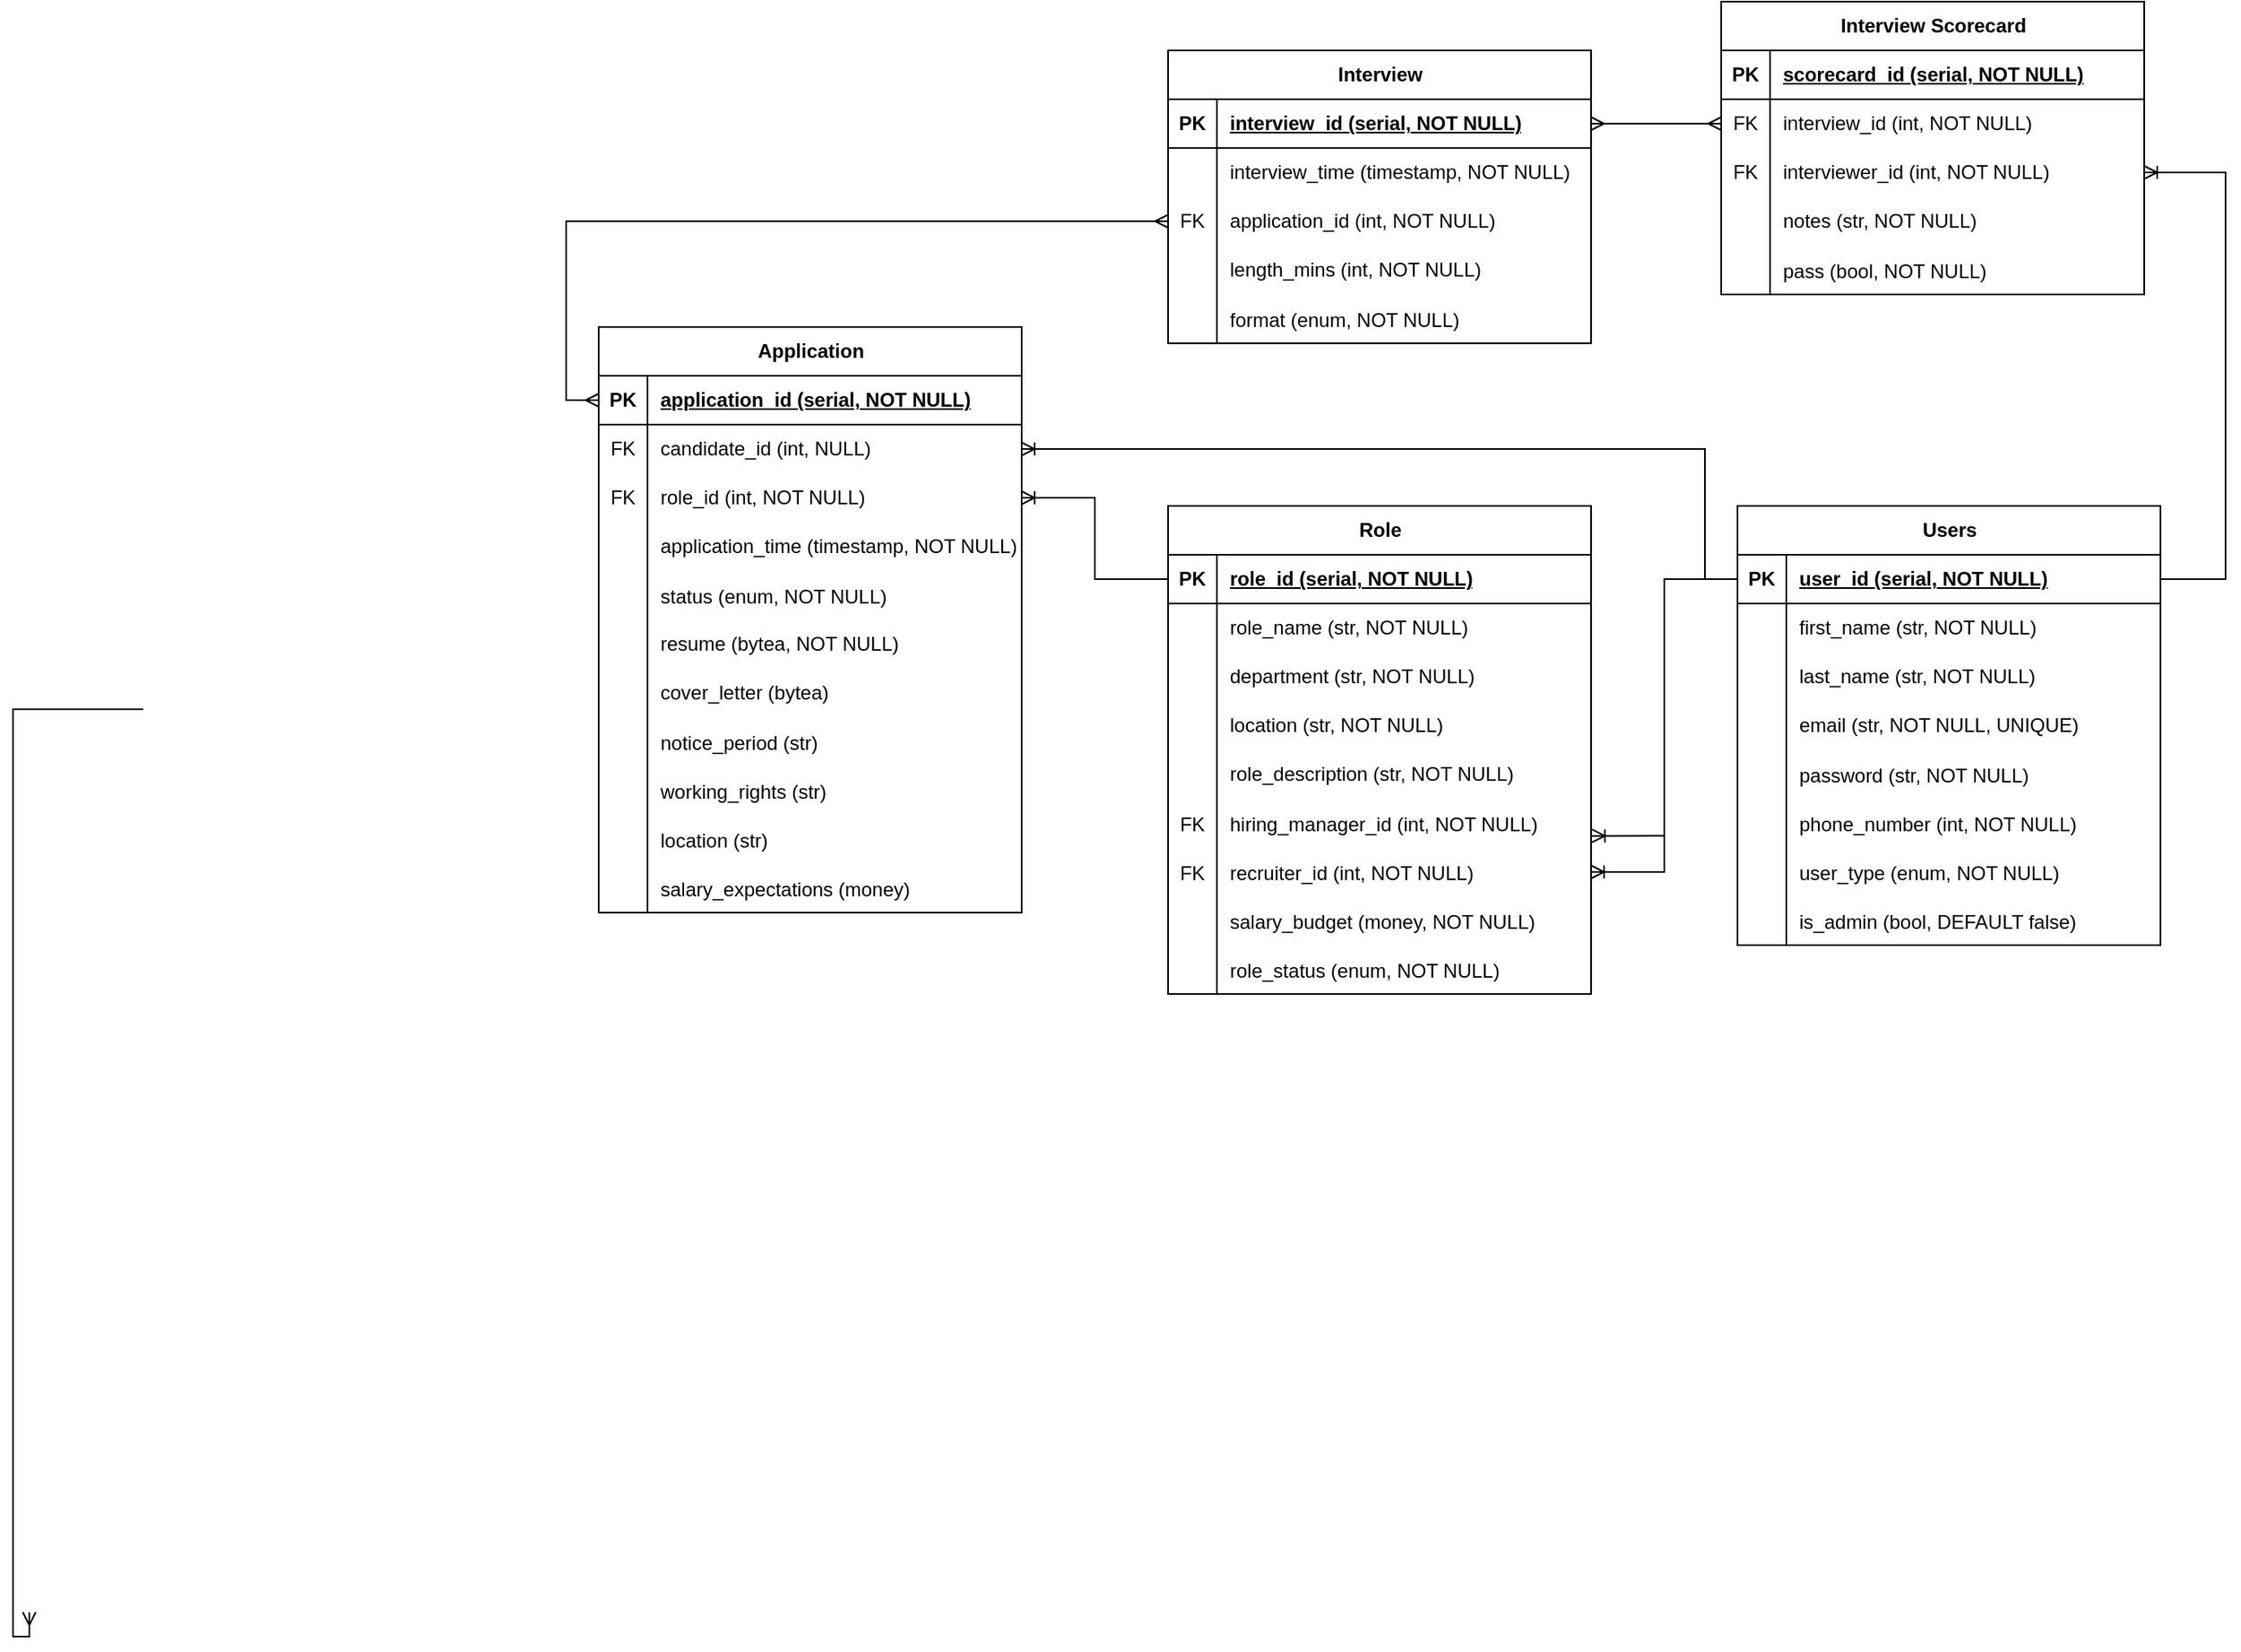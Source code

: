 <mxfile version="21.3.5" type="device">
  <diagram id="R2lEEEUBdFMjLlhIrx00" name="Page-1">
    <mxGraphModel dx="1315" dy="1058" grid="1" gridSize="10" guides="1" tooltips="1" connect="1" arrows="1" fold="1" page="0" pageScale="1" pageWidth="1169" pageHeight="827" math="0" shadow="0" extFonts="Permanent Marker^https://fonts.googleapis.com/css?family=Permanent+Marker">
      <root>
        <mxCell id="0" />
        <mxCell id="1" parent="0" />
        <mxCell id="ZHkq39yA3UYUmfys1q43-148" value="" style="fontSize=12;html=1;endArrow=ERmany;rounded=0;exitX=0;exitY=0.5;exitDx=0;exitDy=0;entryX=0;entryY=0.5;entryDx=0;entryDy=0;edgeStyle=orthogonalEdgeStyle;" edge="1" parent="1" target="ZHkq39yA3UYUmfys1q43-141">
          <mxGeometry width="100" height="100" relative="1" as="geometry">
            <mxPoint x="120" y="165" as="sourcePoint" />
            <mxPoint x="50" y="720" as="targetPoint" />
            <Array as="points">
              <mxPoint x="40" y="165" />
              <mxPoint x="40" y="735" />
            </Array>
          </mxGeometry>
        </mxCell>
        <mxCell id="ZHkq39yA3UYUmfys1q43-190" value="Application" style="shape=table;startSize=30;container=1;collapsible=1;childLayout=tableLayout;fixedRows=1;rowLines=0;fontStyle=1;align=center;resizeLast=1;html=1;" vertex="1" parent="1">
          <mxGeometry x="400" y="-70" width="260" height="360" as="geometry" />
        </mxCell>
        <mxCell id="ZHkq39yA3UYUmfys1q43-191" value="" style="shape=tableRow;horizontal=0;startSize=0;swimlaneHead=0;swimlaneBody=0;fillColor=none;collapsible=0;dropTarget=0;points=[[0,0.5],[1,0.5]];portConstraint=eastwest;top=0;left=0;right=0;bottom=1;" vertex="1" parent="ZHkq39yA3UYUmfys1q43-190">
          <mxGeometry y="30" width="260" height="30" as="geometry" />
        </mxCell>
        <mxCell id="ZHkq39yA3UYUmfys1q43-192" value="PK" style="shape=partialRectangle;connectable=0;fillColor=none;top=0;left=0;bottom=0;right=0;fontStyle=1;overflow=hidden;whiteSpace=wrap;html=1;" vertex="1" parent="ZHkq39yA3UYUmfys1q43-191">
          <mxGeometry width="30" height="30" as="geometry">
            <mxRectangle width="30" height="30" as="alternateBounds" />
          </mxGeometry>
        </mxCell>
        <mxCell id="ZHkq39yA3UYUmfys1q43-193" value="application_id (serial, NOT NULL)" style="shape=partialRectangle;connectable=0;fillColor=none;top=0;left=0;bottom=0;right=0;align=left;spacingLeft=6;fontStyle=5;overflow=hidden;whiteSpace=wrap;html=1;" vertex="1" parent="ZHkq39yA3UYUmfys1q43-191">
          <mxGeometry x="30" width="230" height="30" as="geometry">
            <mxRectangle width="230" height="30" as="alternateBounds" />
          </mxGeometry>
        </mxCell>
        <mxCell id="ZHkq39yA3UYUmfys1q43-203" value="" style="shape=tableRow;horizontal=0;startSize=0;swimlaneHead=0;swimlaneBody=0;fillColor=none;collapsible=0;dropTarget=0;points=[[0,0.5],[1,0.5]];portConstraint=eastwest;top=0;left=0;right=0;bottom=0;" vertex="1" parent="ZHkq39yA3UYUmfys1q43-190">
          <mxGeometry y="60" width="260" height="30" as="geometry" />
        </mxCell>
        <mxCell id="ZHkq39yA3UYUmfys1q43-204" value="FK" style="shape=partialRectangle;connectable=0;fillColor=none;top=0;left=0;bottom=0;right=0;fontStyle=0;overflow=hidden;whiteSpace=wrap;html=1;" vertex="1" parent="ZHkq39yA3UYUmfys1q43-203">
          <mxGeometry width="30" height="30" as="geometry">
            <mxRectangle width="30" height="30" as="alternateBounds" />
          </mxGeometry>
        </mxCell>
        <mxCell id="ZHkq39yA3UYUmfys1q43-205" value="candidate_id (int, NULL)" style="shape=partialRectangle;connectable=0;fillColor=none;top=0;left=0;bottom=0;right=0;align=left;spacingLeft=6;fontStyle=0;overflow=hidden;whiteSpace=wrap;html=1;" vertex="1" parent="ZHkq39yA3UYUmfys1q43-203">
          <mxGeometry x="30" width="230" height="30" as="geometry">
            <mxRectangle width="230" height="30" as="alternateBounds" />
          </mxGeometry>
        </mxCell>
        <mxCell id="ZHkq39yA3UYUmfys1q43-206" value="" style="shape=tableRow;horizontal=0;startSize=0;swimlaneHead=0;swimlaneBody=0;fillColor=none;collapsible=0;dropTarget=0;points=[[0,0.5],[1,0.5]];portConstraint=eastwest;top=0;left=0;right=0;bottom=0;" vertex="1" parent="ZHkq39yA3UYUmfys1q43-190">
          <mxGeometry y="90" width="260" height="30" as="geometry" />
        </mxCell>
        <mxCell id="ZHkq39yA3UYUmfys1q43-207" value="FK" style="shape=partialRectangle;connectable=0;fillColor=none;top=0;left=0;bottom=0;right=0;fontStyle=0;overflow=hidden;whiteSpace=wrap;html=1;" vertex="1" parent="ZHkq39yA3UYUmfys1q43-206">
          <mxGeometry width="30" height="30" as="geometry">
            <mxRectangle width="30" height="30" as="alternateBounds" />
          </mxGeometry>
        </mxCell>
        <mxCell id="ZHkq39yA3UYUmfys1q43-208" value="role_id (int, NOT NULL)" style="shape=partialRectangle;connectable=0;fillColor=none;top=0;left=0;bottom=0;right=0;align=left;spacingLeft=6;fontStyle=0;overflow=hidden;whiteSpace=wrap;html=1;" vertex="1" parent="ZHkq39yA3UYUmfys1q43-206">
          <mxGeometry x="30" width="230" height="30" as="geometry">
            <mxRectangle width="230" height="30" as="alternateBounds" />
          </mxGeometry>
        </mxCell>
        <mxCell id="ZHkq39yA3UYUmfys1q43-194" value="" style="shape=tableRow;horizontal=0;startSize=0;swimlaneHead=0;swimlaneBody=0;fillColor=none;collapsible=0;dropTarget=0;points=[[0,0.5],[1,0.5]];portConstraint=eastwest;top=0;left=0;right=0;bottom=0;" vertex="1" parent="ZHkq39yA3UYUmfys1q43-190">
          <mxGeometry y="120" width="260" height="30" as="geometry" />
        </mxCell>
        <mxCell id="ZHkq39yA3UYUmfys1q43-195" value="" style="shape=partialRectangle;connectable=0;fillColor=none;top=0;left=0;bottom=0;right=0;editable=1;overflow=hidden;whiteSpace=wrap;html=1;" vertex="1" parent="ZHkq39yA3UYUmfys1q43-194">
          <mxGeometry width="30" height="30" as="geometry">
            <mxRectangle width="30" height="30" as="alternateBounds" />
          </mxGeometry>
        </mxCell>
        <mxCell id="ZHkq39yA3UYUmfys1q43-196" value="application_time (timestamp, NOT NULL)" style="shape=partialRectangle;connectable=0;fillColor=none;top=0;left=0;bottom=0;right=0;align=left;spacingLeft=6;overflow=hidden;whiteSpace=wrap;html=1;" vertex="1" parent="ZHkq39yA3UYUmfys1q43-194">
          <mxGeometry x="30" width="230" height="30" as="geometry">
            <mxRectangle width="230" height="30" as="alternateBounds" />
          </mxGeometry>
        </mxCell>
        <mxCell id="ZHkq39yA3UYUmfys1q43-245" value="" style="shape=tableRow;horizontal=0;startSize=0;swimlaneHead=0;swimlaneBody=0;fillColor=none;collapsible=0;dropTarget=0;points=[[0,0.5],[1,0.5]];portConstraint=eastwest;top=0;left=0;right=0;bottom=0;" vertex="1" parent="ZHkq39yA3UYUmfys1q43-190">
          <mxGeometry y="150" width="260" height="30" as="geometry" />
        </mxCell>
        <mxCell id="ZHkq39yA3UYUmfys1q43-246" value="" style="shape=partialRectangle;connectable=0;fillColor=none;top=0;left=0;bottom=0;right=0;editable=1;overflow=hidden;" vertex="1" parent="ZHkq39yA3UYUmfys1q43-245">
          <mxGeometry width="30" height="30" as="geometry">
            <mxRectangle width="30" height="30" as="alternateBounds" />
          </mxGeometry>
        </mxCell>
        <mxCell id="ZHkq39yA3UYUmfys1q43-247" value="status (enum, NOT NULL)" style="shape=partialRectangle;connectable=0;fillColor=none;top=0;left=0;bottom=0;right=0;align=left;spacingLeft=6;overflow=hidden;" vertex="1" parent="ZHkq39yA3UYUmfys1q43-245">
          <mxGeometry x="30" width="230" height="30" as="geometry">
            <mxRectangle width="230" height="30" as="alternateBounds" />
          </mxGeometry>
        </mxCell>
        <mxCell id="ZHkq39yA3UYUmfys1q43-197" value="" style="shape=tableRow;horizontal=0;startSize=0;swimlaneHead=0;swimlaneBody=0;fillColor=none;collapsible=0;dropTarget=0;points=[[0,0.5],[1,0.5]];portConstraint=eastwest;top=0;left=0;right=0;bottom=0;" vertex="1" parent="ZHkq39yA3UYUmfys1q43-190">
          <mxGeometry y="180" width="260" height="30" as="geometry" />
        </mxCell>
        <mxCell id="ZHkq39yA3UYUmfys1q43-198" value="" style="shape=partialRectangle;connectable=0;fillColor=none;top=0;left=0;bottom=0;right=0;editable=1;overflow=hidden;whiteSpace=wrap;html=1;" vertex="1" parent="ZHkq39yA3UYUmfys1q43-197">
          <mxGeometry width="30" height="30" as="geometry">
            <mxRectangle width="30" height="30" as="alternateBounds" />
          </mxGeometry>
        </mxCell>
        <mxCell id="ZHkq39yA3UYUmfys1q43-199" value="resume (bytea, NOT NULL)" style="shape=partialRectangle;connectable=0;fillColor=none;top=0;left=0;bottom=0;right=0;align=left;spacingLeft=6;overflow=hidden;whiteSpace=wrap;html=1;" vertex="1" parent="ZHkq39yA3UYUmfys1q43-197">
          <mxGeometry x="30" width="230" height="30" as="geometry">
            <mxRectangle width="230" height="30" as="alternateBounds" />
          </mxGeometry>
        </mxCell>
        <mxCell id="ZHkq39yA3UYUmfys1q43-200" value="" style="shape=tableRow;horizontal=0;startSize=0;swimlaneHead=0;swimlaneBody=0;fillColor=none;collapsible=0;dropTarget=0;points=[[0,0.5],[1,0.5]];portConstraint=eastwest;top=0;left=0;right=0;bottom=0;" vertex="1" parent="ZHkq39yA3UYUmfys1q43-190">
          <mxGeometry y="210" width="260" height="30" as="geometry" />
        </mxCell>
        <mxCell id="ZHkq39yA3UYUmfys1q43-201" value="" style="shape=partialRectangle;connectable=0;fillColor=none;top=0;left=0;bottom=0;right=0;editable=1;overflow=hidden;whiteSpace=wrap;html=1;" vertex="1" parent="ZHkq39yA3UYUmfys1q43-200">
          <mxGeometry width="30" height="30" as="geometry">
            <mxRectangle width="30" height="30" as="alternateBounds" />
          </mxGeometry>
        </mxCell>
        <mxCell id="ZHkq39yA3UYUmfys1q43-202" value="cover_letter (bytea)" style="shape=partialRectangle;connectable=0;fillColor=none;top=0;left=0;bottom=0;right=0;align=left;spacingLeft=6;overflow=hidden;whiteSpace=wrap;html=1;" vertex="1" parent="ZHkq39yA3UYUmfys1q43-200">
          <mxGeometry x="30" width="230" height="30" as="geometry">
            <mxRectangle width="230" height="30" as="alternateBounds" />
          </mxGeometry>
        </mxCell>
        <mxCell id="ZHkq39yA3UYUmfys1q43-209" value="" style="shape=tableRow;horizontal=0;startSize=0;swimlaneHead=0;swimlaneBody=0;fillColor=none;collapsible=0;dropTarget=0;points=[[0,0.5],[1,0.5]];portConstraint=eastwest;top=0;left=0;right=0;bottom=0;" vertex="1" parent="ZHkq39yA3UYUmfys1q43-190">
          <mxGeometry y="240" width="260" height="30" as="geometry" />
        </mxCell>
        <mxCell id="ZHkq39yA3UYUmfys1q43-210" value="" style="shape=partialRectangle;connectable=0;fillColor=none;top=0;left=0;bottom=0;right=0;editable=1;overflow=hidden;" vertex="1" parent="ZHkq39yA3UYUmfys1q43-209">
          <mxGeometry width="30" height="30" as="geometry">
            <mxRectangle width="30" height="30" as="alternateBounds" />
          </mxGeometry>
        </mxCell>
        <mxCell id="ZHkq39yA3UYUmfys1q43-211" value="notice_period (str)" style="shape=partialRectangle;connectable=0;fillColor=none;top=0;left=0;bottom=0;right=0;align=left;spacingLeft=6;overflow=hidden;" vertex="1" parent="ZHkq39yA3UYUmfys1q43-209">
          <mxGeometry x="30" width="230" height="30" as="geometry">
            <mxRectangle width="230" height="30" as="alternateBounds" />
          </mxGeometry>
        </mxCell>
        <mxCell id="ZHkq39yA3UYUmfys1q43-183" value="" style="shape=tableRow;horizontal=0;startSize=0;swimlaneHead=0;swimlaneBody=0;fillColor=none;collapsible=0;dropTarget=0;points=[[0,0.5],[1,0.5]];portConstraint=eastwest;top=0;left=0;right=0;bottom=0;" vertex="1" parent="ZHkq39yA3UYUmfys1q43-190">
          <mxGeometry y="270" width="260" height="30" as="geometry" />
        </mxCell>
        <mxCell id="ZHkq39yA3UYUmfys1q43-184" value="" style="shape=partialRectangle;connectable=0;fillColor=none;top=0;left=0;bottom=0;right=0;editable=1;overflow=hidden;" vertex="1" parent="ZHkq39yA3UYUmfys1q43-183">
          <mxGeometry width="30" height="30" as="geometry">
            <mxRectangle width="30" height="30" as="alternateBounds" />
          </mxGeometry>
        </mxCell>
        <mxCell id="ZHkq39yA3UYUmfys1q43-185" value="working_rights (str)" style="shape=partialRectangle;connectable=0;fillColor=none;top=0;left=0;bottom=0;right=0;align=left;spacingLeft=6;overflow=hidden;" vertex="1" parent="ZHkq39yA3UYUmfys1q43-183">
          <mxGeometry x="30" width="230" height="30" as="geometry">
            <mxRectangle width="230" height="30" as="alternateBounds" />
          </mxGeometry>
        </mxCell>
        <mxCell id="ZHkq39yA3UYUmfys1q43-169" value="" style="shape=tableRow;horizontal=0;startSize=0;swimlaneHead=0;swimlaneBody=0;fillColor=none;collapsible=0;dropTarget=0;points=[[0,0.5],[1,0.5]];portConstraint=eastwest;top=0;left=0;right=0;bottom=0;" vertex="1" parent="ZHkq39yA3UYUmfys1q43-190">
          <mxGeometry y="300" width="260" height="30" as="geometry" />
        </mxCell>
        <mxCell id="ZHkq39yA3UYUmfys1q43-170" value="" style="shape=partialRectangle;connectable=0;fillColor=none;top=0;left=0;bottom=0;right=0;editable=1;overflow=hidden;" vertex="1" parent="ZHkq39yA3UYUmfys1q43-169">
          <mxGeometry width="30" height="30" as="geometry">
            <mxRectangle width="30" height="30" as="alternateBounds" />
          </mxGeometry>
        </mxCell>
        <mxCell id="ZHkq39yA3UYUmfys1q43-171" value="location (str)" style="shape=partialRectangle;connectable=0;fillColor=none;top=0;left=0;bottom=0;right=0;align=left;spacingLeft=6;overflow=hidden;" vertex="1" parent="ZHkq39yA3UYUmfys1q43-169">
          <mxGeometry x="30" width="230" height="30" as="geometry">
            <mxRectangle width="230" height="30" as="alternateBounds" />
          </mxGeometry>
        </mxCell>
        <mxCell id="ZHkq39yA3UYUmfys1q43-212" value="" style="shape=tableRow;horizontal=0;startSize=0;swimlaneHead=0;swimlaneBody=0;fillColor=none;collapsible=0;dropTarget=0;points=[[0,0.5],[1,0.5]];portConstraint=eastwest;top=0;left=0;right=0;bottom=0;" vertex="1" parent="ZHkq39yA3UYUmfys1q43-190">
          <mxGeometry y="330" width="260" height="30" as="geometry" />
        </mxCell>
        <mxCell id="ZHkq39yA3UYUmfys1q43-213" value="" style="shape=partialRectangle;connectable=0;fillColor=none;top=0;left=0;bottom=0;right=0;editable=1;overflow=hidden;" vertex="1" parent="ZHkq39yA3UYUmfys1q43-212">
          <mxGeometry width="30" height="30" as="geometry">
            <mxRectangle width="30" height="30" as="alternateBounds" />
          </mxGeometry>
        </mxCell>
        <mxCell id="ZHkq39yA3UYUmfys1q43-214" value="salary_expectations (money)" style="shape=partialRectangle;connectable=0;fillColor=none;top=0;left=0;bottom=0;right=0;align=left;spacingLeft=6;overflow=hidden;" vertex="1" parent="ZHkq39yA3UYUmfys1q43-212">
          <mxGeometry x="30" width="230" height="30" as="geometry">
            <mxRectangle width="230" height="30" as="alternateBounds" />
          </mxGeometry>
        </mxCell>
        <mxCell id="ZHkq39yA3UYUmfys1q43-216" value="Role" style="shape=table;startSize=30;container=1;collapsible=1;childLayout=tableLayout;fixedRows=1;rowLines=0;fontStyle=1;align=center;resizeLast=1;html=1;" vertex="1" parent="1">
          <mxGeometry x="750" y="40" width="260" height="300" as="geometry" />
        </mxCell>
        <mxCell id="ZHkq39yA3UYUmfys1q43-217" value="" style="shape=tableRow;horizontal=0;startSize=0;swimlaneHead=0;swimlaneBody=0;fillColor=none;collapsible=0;dropTarget=0;points=[[0,0.5],[1,0.5]];portConstraint=eastwest;top=0;left=0;right=0;bottom=1;" vertex="1" parent="ZHkq39yA3UYUmfys1q43-216">
          <mxGeometry y="30" width="260" height="30" as="geometry" />
        </mxCell>
        <mxCell id="ZHkq39yA3UYUmfys1q43-218" value="PK" style="shape=partialRectangle;connectable=0;fillColor=none;top=0;left=0;bottom=0;right=0;fontStyle=1;overflow=hidden;whiteSpace=wrap;html=1;" vertex="1" parent="ZHkq39yA3UYUmfys1q43-217">
          <mxGeometry width="30" height="30" as="geometry">
            <mxRectangle width="30" height="30" as="alternateBounds" />
          </mxGeometry>
        </mxCell>
        <mxCell id="ZHkq39yA3UYUmfys1q43-219" value="role_id (serial, NOT NULL)" style="shape=partialRectangle;connectable=0;fillColor=none;top=0;left=0;bottom=0;right=0;align=left;spacingLeft=6;fontStyle=5;overflow=hidden;whiteSpace=wrap;html=1;" vertex="1" parent="ZHkq39yA3UYUmfys1q43-217">
          <mxGeometry x="30" width="230" height="30" as="geometry">
            <mxRectangle width="230" height="30" as="alternateBounds" />
          </mxGeometry>
        </mxCell>
        <mxCell id="ZHkq39yA3UYUmfys1q43-223" value="" style="shape=tableRow;horizontal=0;startSize=0;swimlaneHead=0;swimlaneBody=0;fillColor=none;collapsible=0;dropTarget=0;points=[[0,0.5],[1,0.5]];portConstraint=eastwest;top=0;left=0;right=0;bottom=0;" vertex="1" parent="ZHkq39yA3UYUmfys1q43-216">
          <mxGeometry y="60" width="260" height="30" as="geometry" />
        </mxCell>
        <mxCell id="ZHkq39yA3UYUmfys1q43-224" value="" style="shape=partialRectangle;connectable=0;fillColor=none;top=0;left=0;bottom=0;right=0;fontStyle=0;overflow=hidden;whiteSpace=wrap;html=1;" vertex="1" parent="ZHkq39yA3UYUmfys1q43-223">
          <mxGeometry width="30" height="30" as="geometry">
            <mxRectangle width="30" height="30" as="alternateBounds" />
          </mxGeometry>
        </mxCell>
        <mxCell id="ZHkq39yA3UYUmfys1q43-225" value="role_name (str, NOT NULL)" style="shape=partialRectangle;connectable=0;fillColor=none;top=0;left=0;bottom=0;right=0;align=left;spacingLeft=6;fontStyle=0;overflow=hidden;whiteSpace=wrap;html=1;" vertex="1" parent="ZHkq39yA3UYUmfys1q43-223">
          <mxGeometry x="30" width="230" height="30" as="geometry">
            <mxRectangle width="230" height="30" as="alternateBounds" />
          </mxGeometry>
        </mxCell>
        <mxCell id="ZHkq39yA3UYUmfys1q43-226" value="" style="shape=tableRow;horizontal=0;startSize=0;swimlaneHead=0;swimlaneBody=0;fillColor=none;collapsible=0;dropTarget=0;points=[[0,0.5],[1,0.5]];portConstraint=eastwest;top=0;left=0;right=0;bottom=0;" vertex="1" parent="ZHkq39yA3UYUmfys1q43-216">
          <mxGeometry y="90" width="260" height="30" as="geometry" />
        </mxCell>
        <mxCell id="ZHkq39yA3UYUmfys1q43-227" value="" style="shape=partialRectangle;connectable=0;fillColor=none;top=0;left=0;bottom=0;right=0;editable=1;overflow=hidden;whiteSpace=wrap;html=1;" vertex="1" parent="ZHkq39yA3UYUmfys1q43-226">
          <mxGeometry width="30" height="30" as="geometry">
            <mxRectangle width="30" height="30" as="alternateBounds" />
          </mxGeometry>
        </mxCell>
        <mxCell id="ZHkq39yA3UYUmfys1q43-228" value="department (str, NOT NULL)" style="shape=partialRectangle;connectable=0;fillColor=none;top=0;left=0;bottom=0;right=0;align=left;spacingLeft=6;overflow=hidden;whiteSpace=wrap;html=1;" vertex="1" parent="ZHkq39yA3UYUmfys1q43-226">
          <mxGeometry x="30" width="230" height="30" as="geometry">
            <mxRectangle width="230" height="30" as="alternateBounds" />
          </mxGeometry>
        </mxCell>
        <mxCell id="ZHkq39yA3UYUmfys1q43-229" value="" style="shape=tableRow;horizontal=0;startSize=0;swimlaneHead=0;swimlaneBody=0;fillColor=none;collapsible=0;dropTarget=0;points=[[0,0.5],[1,0.5]];portConstraint=eastwest;top=0;left=0;right=0;bottom=0;" vertex="1" parent="ZHkq39yA3UYUmfys1q43-216">
          <mxGeometry y="120" width="260" height="30" as="geometry" />
        </mxCell>
        <mxCell id="ZHkq39yA3UYUmfys1q43-230" value="" style="shape=partialRectangle;connectable=0;fillColor=none;top=0;left=0;bottom=0;right=0;editable=1;overflow=hidden;whiteSpace=wrap;html=1;" vertex="1" parent="ZHkq39yA3UYUmfys1q43-229">
          <mxGeometry width="30" height="30" as="geometry">
            <mxRectangle width="30" height="30" as="alternateBounds" />
          </mxGeometry>
        </mxCell>
        <mxCell id="ZHkq39yA3UYUmfys1q43-231" value="location (str, NOT NULL)" style="shape=partialRectangle;connectable=0;fillColor=none;top=0;left=0;bottom=0;right=0;align=left;spacingLeft=6;overflow=hidden;whiteSpace=wrap;html=1;" vertex="1" parent="ZHkq39yA3UYUmfys1q43-229">
          <mxGeometry x="30" width="230" height="30" as="geometry">
            <mxRectangle width="230" height="30" as="alternateBounds" />
          </mxGeometry>
        </mxCell>
        <mxCell id="ZHkq39yA3UYUmfys1q43-232" value="" style="shape=tableRow;horizontal=0;startSize=0;swimlaneHead=0;swimlaneBody=0;fillColor=none;collapsible=0;dropTarget=0;points=[[0,0.5],[1,0.5]];portConstraint=eastwest;top=0;left=0;right=0;bottom=0;" vertex="1" parent="ZHkq39yA3UYUmfys1q43-216">
          <mxGeometry y="150" width="260" height="30" as="geometry" />
        </mxCell>
        <mxCell id="ZHkq39yA3UYUmfys1q43-233" value="" style="shape=partialRectangle;connectable=0;fillColor=none;top=0;left=0;bottom=0;right=0;editable=1;overflow=hidden;whiteSpace=wrap;html=1;" vertex="1" parent="ZHkq39yA3UYUmfys1q43-232">
          <mxGeometry width="30" height="30" as="geometry">
            <mxRectangle width="30" height="30" as="alternateBounds" />
          </mxGeometry>
        </mxCell>
        <mxCell id="ZHkq39yA3UYUmfys1q43-234" value="role_description (str, NOT NULL)" style="shape=partialRectangle;connectable=0;fillColor=none;top=0;left=0;bottom=0;right=0;align=left;spacingLeft=6;overflow=hidden;whiteSpace=wrap;html=1;" vertex="1" parent="ZHkq39yA3UYUmfys1q43-232">
          <mxGeometry x="30" width="230" height="30" as="geometry">
            <mxRectangle width="230" height="30" as="alternateBounds" />
          </mxGeometry>
        </mxCell>
        <mxCell id="ZHkq39yA3UYUmfys1q43-235" value="" style="shape=tableRow;horizontal=0;startSize=0;swimlaneHead=0;swimlaneBody=0;fillColor=none;collapsible=0;dropTarget=0;points=[[0,0.5],[1,0.5]];portConstraint=eastwest;top=0;left=0;right=0;bottom=0;" vertex="1" parent="ZHkq39yA3UYUmfys1q43-216">
          <mxGeometry y="180" width="260" height="30" as="geometry" />
        </mxCell>
        <mxCell id="ZHkq39yA3UYUmfys1q43-236" value="FK" style="shape=partialRectangle;connectable=0;fillColor=none;top=0;left=0;bottom=0;right=0;editable=1;overflow=hidden;" vertex="1" parent="ZHkq39yA3UYUmfys1q43-235">
          <mxGeometry width="30" height="30" as="geometry">
            <mxRectangle width="30" height="30" as="alternateBounds" />
          </mxGeometry>
        </mxCell>
        <mxCell id="ZHkq39yA3UYUmfys1q43-237" value="hiring_manager_id (int, NOT NULL)" style="shape=partialRectangle;connectable=0;fillColor=none;top=0;left=0;bottom=0;right=0;align=left;spacingLeft=6;overflow=hidden;" vertex="1" parent="ZHkq39yA3UYUmfys1q43-235">
          <mxGeometry x="30" width="230" height="30" as="geometry">
            <mxRectangle width="230" height="30" as="alternateBounds" />
          </mxGeometry>
        </mxCell>
        <mxCell id="ZHkq39yA3UYUmfys1q43-238" value="" style="shape=tableRow;horizontal=0;startSize=0;swimlaneHead=0;swimlaneBody=0;fillColor=none;collapsible=0;dropTarget=0;points=[[0,0.5],[1,0.5]];portConstraint=eastwest;top=0;left=0;right=0;bottom=0;" vertex="1" parent="ZHkq39yA3UYUmfys1q43-216">
          <mxGeometry y="210" width="260" height="30" as="geometry" />
        </mxCell>
        <mxCell id="ZHkq39yA3UYUmfys1q43-239" value="FK" style="shape=partialRectangle;connectable=0;fillColor=none;top=0;left=0;bottom=0;right=0;editable=1;overflow=hidden;" vertex="1" parent="ZHkq39yA3UYUmfys1q43-238">
          <mxGeometry width="30" height="30" as="geometry">
            <mxRectangle width="30" height="30" as="alternateBounds" />
          </mxGeometry>
        </mxCell>
        <mxCell id="ZHkq39yA3UYUmfys1q43-240" value="recruiter_id (int, NOT NULL)" style="shape=partialRectangle;connectable=0;fillColor=none;top=0;left=0;bottom=0;right=0;align=left;spacingLeft=6;overflow=hidden;" vertex="1" parent="ZHkq39yA3UYUmfys1q43-238">
          <mxGeometry x="30" width="230" height="30" as="geometry">
            <mxRectangle width="230" height="30" as="alternateBounds" />
          </mxGeometry>
        </mxCell>
        <mxCell id="ZHkq39yA3UYUmfys1q43-242" value="" style="shape=tableRow;horizontal=0;startSize=0;swimlaneHead=0;swimlaneBody=0;fillColor=none;collapsible=0;dropTarget=0;points=[[0,0.5],[1,0.5]];portConstraint=eastwest;top=0;left=0;right=0;bottom=0;" vertex="1" parent="ZHkq39yA3UYUmfys1q43-216">
          <mxGeometry y="240" width="260" height="30" as="geometry" />
        </mxCell>
        <mxCell id="ZHkq39yA3UYUmfys1q43-243" value="" style="shape=partialRectangle;connectable=0;fillColor=none;top=0;left=0;bottom=0;right=0;editable=1;overflow=hidden;" vertex="1" parent="ZHkq39yA3UYUmfys1q43-242">
          <mxGeometry width="30" height="30" as="geometry">
            <mxRectangle width="30" height="30" as="alternateBounds" />
          </mxGeometry>
        </mxCell>
        <mxCell id="ZHkq39yA3UYUmfys1q43-244" value="salary_budget (money, NOT NULL)" style="shape=partialRectangle;connectable=0;fillColor=none;top=0;left=0;bottom=0;right=0;align=left;spacingLeft=6;overflow=hidden;" vertex="1" parent="ZHkq39yA3UYUmfys1q43-242">
          <mxGeometry x="30" width="230" height="30" as="geometry">
            <mxRectangle width="230" height="30" as="alternateBounds" />
          </mxGeometry>
        </mxCell>
        <mxCell id="ZHkq39yA3UYUmfys1q43-309" value="" style="shape=tableRow;horizontal=0;startSize=0;swimlaneHead=0;swimlaneBody=0;fillColor=none;collapsible=0;dropTarget=0;points=[[0,0.5],[1,0.5]];portConstraint=eastwest;top=0;left=0;right=0;bottom=0;" vertex="1" parent="ZHkq39yA3UYUmfys1q43-216">
          <mxGeometry y="270" width="260" height="30" as="geometry" />
        </mxCell>
        <mxCell id="ZHkq39yA3UYUmfys1q43-310" value="" style="shape=partialRectangle;connectable=0;fillColor=none;top=0;left=0;bottom=0;right=0;editable=1;overflow=hidden;" vertex="1" parent="ZHkq39yA3UYUmfys1q43-309">
          <mxGeometry width="30" height="30" as="geometry">
            <mxRectangle width="30" height="30" as="alternateBounds" />
          </mxGeometry>
        </mxCell>
        <mxCell id="ZHkq39yA3UYUmfys1q43-311" value="role_status (enum, NOT NULL)" style="shape=partialRectangle;connectable=0;fillColor=none;top=0;left=0;bottom=0;right=0;align=left;spacingLeft=6;overflow=hidden;" vertex="1" parent="ZHkq39yA3UYUmfys1q43-309">
          <mxGeometry x="30" width="230" height="30" as="geometry">
            <mxRectangle width="230" height="30" as="alternateBounds" />
          </mxGeometry>
        </mxCell>
        <mxCell id="ZHkq39yA3UYUmfys1q43-248" value="Users" style="shape=table;startSize=30;container=1;collapsible=1;childLayout=tableLayout;fixedRows=1;rowLines=0;fontStyle=1;align=center;resizeLast=1;html=1;" vertex="1" parent="1">
          <mxGeometry x="1100" y="40" width="260" height="270" as="geometry" />
        </mxCell>
        <mxCell id="ZHkq39yA3UYUmfys1q43-249" value="" style="shape=tableRow;horizontal=0;startSize=0;swimlaneHead=0;swimlaneBody=0;fillColor=none;collapsible=0;dropTarget=0;points=[[0,0.5],[1,0.5]];portConstraint=eastwest;top=0;left=0;right=0;bottom=1;" vertex="1" parent="ZHkq39yA3UYUmfys1q43-248">
          <mxGeometry y="30" width="260" height="30" as="geometry" />
        </mxCell>
        <mxCell id="ZHkq39yA3UYUmfys1q43-250" value="PK" style="shape=partialRectangle;connectable=0;fillColor=none;top=0;left=0;bottom=0;right=0;fontStyle=1;overflow=hidden;whiteSpace=wrap;html=1;" vertex="1" parent="ZHkq39yA3UYUmfys1q43-249">
          <mxGeometry width="30" height="30" as="geometry">
            <mxRectangle width="30" height="30" as="alternateBounds" />
          </mxGeometry>
        </mxCell>
        <mxCell id="ZHkq39yA3UYUmfys1q43-251" value="user_id (serial, NOT NULL)" style="shape=partialRectangle;connectable=0;fillColor=none;top=0;left=0;bottom=0;right=0;align=left;spacingLeft=6;fontStyle=5;overflow=hidden;whiteSpace=wrap;html=1;" vertex="1" parent="ZHkq39yA3UYUmfys1q43-249">
          <mxGeometry x="30" width="230" height="30" as="geometry">
            <mxRectangle width="230" height="30" as="alternateBounds" />
          </mxGeometry>
        </mxCell>
        <mxCell id="ZHkq39yA3UYUmfys1q43-252" value="" style="shape=tableRow;horizontal=0;startSize=0;swimlaneHead=0;swimlaneBody=0;fillColor=none;collapsible=0;dropTarget=0;points=[[0,0.5],[1,0.5]];portConstraint=eastwest;top=0;left=0;right=0;bottom=0;" vertex="1" parent="ZHkq39yA3UYUmfys1q43-248">
          <mxGeometry y="60" width="260" height="30" as="geometry" />
        </mxCell>
        <mxCell id="ZHkq39yA3UYUmfys1q43-253" value="" style="shape=partialRectangle;connectable=0;fillColor=none;top=0;left=0;bottom=0;right=0;editable=1;overflow=hidden;whiteSpace=wrap;html=1;" vertex="1" parent="ZHkq39yA3UYUmfys1q43-252">
          <mxGeometry width="30" height="30" as="geometry">
            <mxRectangle width="30" height="30" as="alternateBounds" />
          </mxGeometry>
        </mxCell>
        <mxCell id="ZHkq39yA3UYUmfys1q43-254" value="first_name (str, NOT NULL)" style="shape=partialRectangle;connectable=0;fillColor=none;top=0;left=0;bottom=0;right=0;align=left;spacingLeft=6;overflow=hidden;whiteSpace=wrap;html=1;" vertex="1" parent="ZHkq39yA3UYUmfys1q43-252">
          <mxGeometry x="30" width="230" height="30" as="geometry">
            <mxRectangle width="230" height="30" as="alternateBounds" />
          </mxGeometry>
        </mxCell>
        <mxCell id="ZHkq39yA3UYUmfys1q43-255" value="" style="shape=tableRow;horizontal=0;startSize=0;swimlaneHead=0;swimlaneBody=0;fillColor=none;collapsible=0;dropTarget=0;points=[[0,0.5],[1,0.5]];portConstraint=eastwest;top=0;left=0;right=0;bottom=0;" vertex="1" parent="ZHkq39yA3UYUmfys1q43-248">
          <mxGeometry y="90" width="260" height="30" as="geometry" />
        </mxCell>
        <mxCell id="ZHkq39yA3UYUmfys1q43-256" value="" style="shape=partialRectangle;connectable=0;fillColor=none;top=0;left=0;bottom=0;right=0;editable=1;overflow=hidden;whiteSpace=wrap;html=1;" vertex="1" parent="ZHkq39yA3UYUmfys1q43-255">
          <mxGeometry width="30" height="30" as="geometry">
            <mxRectangle width="30" height="30" as="alternateBounds" />
          </mxGeometry>
        </mxCell>
        <mxCell id="ZHkq39yA3UYUmfys1q43-257" value="last_name (str, NOT NULL)" style="shape=partialRectangle;connectable=0;fillColor=none;top=0;left=0;bottom=0;right=0;align=left;spacingLeft=6;overflow=hidden;whiteSpace=wrap;html=1;" vertex="1" parent="ZHkq39yA3UYUmfys1q43-255">
          <mxGeometry x="30" width="230" height="30" as="geometry">
            <mxRectangle width="230" height="30" as="alternateBounds" />
          </mxGeometry>
        </mxCell>
        <mxCell id="ZHkq39yA3UYUmfys1q43-258" value="" style="shape=tableRow;horizontal=0;startSize=0;swimlaneHead=0;swimlaneBody=0;fillColor=none;collapsible=0;dropTarget=0;points=[[0,0.5],[1,0.5]];portConstraint=eastwest;top=0;left=0;right=0;bottom=0;" vertex="1" parent="ZHkq39yA3UYUmfys1q43-248">
          <mxGeometry y="120" width="260" height="30" as="geometry" />
        </mxCell>
        <mxCell id="ZHkq39yA3UYUmfys1q43-259" value="" style="shape=partialRectangle;connectable=0;fillColor=none;top=0;left=0;bottom=0;right=0;editable=1;overflow=hidden;whiteSpace=wrap;html=1;" vertex="1" parent="ZHkq39yA3UYUmfys1q43-258">
          <mxGeometry width="30" height="30" as="geometry">
            <mxRectangle width="30" height="30" as="alternateBounds" />
          </mxGeometry>
        </mxCell>
        <mxCell id="ZHkq39yA3UYUmfys1q43-260" value="email (str, NOT NULL, UNIQUE)" style="shape=partialRectangle;connectable=0;fillColor=none;top=0;left=0;bottom=0;right=0;align=left;spacingLeft=6;overflow=hidden;whiteSpace=wrap;html=1;" vertex="1" parent="ZHkq39yA3UYUmfys1q43-258">
          <mxGeometry x="30" width="230" height="30" as="geometry">
            <mxRectangle width="230" height="30" as="alternateBounds" />
          </mxGeometry>
        </mxCell>
        <mxCell id="ZHkq39yA3UYUmfys1q43-261" value="" style="shape=tableRow;horizontal=0;startSize=0;swimlaneHead=0;swimlaneBody=0;fillColor=none;collapsible=0;dropTarget=0;points=[[0,0.5],[1,0.5]];portConstraint=eastwest;top=0;left=0;right=0;bottom=0;" vertex="1" parent="ZHkq39yA3UYUmfys1q43-248">
          <mxGeometry y="150" width="260" height="30" as="geometry" />
        </mxCell>
        <mxCell id="ZHkq39yA3UYUmfys1q43-262" value="" style="shape=partialRectangle;connectable=0;fillColor=none;top=0;left=0;bottom=0;right=0;editable=1;overflow=hidden;" vertex="1" parent="ZHkq39yA3UYUmfys1q43-261">
          <mxGeometry width="30" height="30" as="geometry">
            <mxRectangle width="30" height="30" as="alternateBounds" />
          </mxGeometry>
        </mxCell>
        <mxCell id="ZHkq39yA3UYUmfys1q43-263" value="password (str, NOT NULL)" style="shape=partialRectangle;connectable=0;fillColor=none;top=0;left=0;bottom=0;right=0;align=left;spacingLeft=6;overflow=hidden;" vertex="1" parent="ZHkq39yA3UYUmfys1q43-261">
          <mxGeometry x="30" width="230" height="30" as="geometry">
            <mxRectangle width="230" height="30" as="alternateBounds" />
          </mxGeometry>
        </mxCell>
        <mxCell id="ZHkq39yA3UYUmfys1q43-175" value="" style="shape=tableRow;horizontal=0;startSize=0;swimlaneHead=0;swimlaneBody=0;fillColor=none;collapsible=0;dropTarget=0;points=[[0,0.5],[1,0.5]];portConstraint=eastwest;top=0;left=0;right=0;bottom=0;" vertex="1" parent="ZHkq39yA3UYUmfys1q43-248">
          <mxGeometry y="180" width="260" height="30" as="geometry" />
        </mxCell>
        <mxCell id="ZHkq39yA3UYUmfys1q43-176" value="" style="shape=partialRectangle;connectable=0;fillColor=none;top=0;left=0;bottom=0;right=0;editable=1;overflow=hidden;" vertex="1" parent="ZHkq39yA3UYUmfys1q43-175">
          <mxGeometry width="30" height="30" as="geometry">
            <mxRectangle width="30" height="30" as="alternateBounds" />
          </mxGeometry>
        </mxCell>
        <mxCell id="ZHkq39yA3UYUmfys1q43-177" value="phone_number (int, NOT NULL)" style="shape=partialRectangle;connectable=0;fillColor=none;top=0;left=0;bottom=0;right=0;align=left;spacingLeft=6;overflow=hidden;" vertex="1" parent="ZHkq39yA3UYUmfys1q43-175">
          <mxGeometry x="30" width="230" height="30" as="geometry">
            <mxRectangle width="230" height="30" as="alternateBounds" />
          </mxGeometry>
        </mxCell>
        <mxCell id="ZHkq39yA3UYUmfys1q43-264" value="" style="shape=tableRow;horizontal=0;startSize=0;swimlaneHead=0;swimlaneBody=0;fillColor=none;collapsible=0;dropTarget=0;points=[[0,0.5],[1,0.5]];portConstraint=eastwest;top=0;left=0;right=0;bottom=0;" vertex="1" parent="ZHkq39yA3UYUmfys1q43-248">
          <mxGeometry y="210" width="260" height="30" as="geometry" />
        </mxCell>
        <mxCell id="ZHkq39yA3UYUmfys1q43-265" value="" style="shape=partialRectangle;connectable=0;fillColor=none;top=0;left=0;bottom=0;right=0;editable=1;overflow=hidden;" vertex="1" parent="ZHkq39yA3UYUmfys1q43-264">
          <mxGeometry width="30" height="30" as="geometry">
            <mxRectangle width="30" height="30" as="alternateBounds" />
          </mxGeometry>
        </mxCell>
        <mxCell id="ZHkq39yA3UYUmfys1q43-266" value="user_type (enum, NOT NULL)" style="shape=partialRectangle;connectable=0;fillColor=none;top=0;left=0;bottom=0;right=0;align=left;spacingLeft=6;overflow=hidden;" vertex="1" parent="ZHkq39yA3UYUmfys1q43-264">
          <mxGeometry x="30" width="230" height="30" as="geometry">
            <mxRectangle width="230" height="30" as="alternateBounds" />
          </mxGeometry>
        </mxCell>
        <mxCell id="ZHkq39yA3UYUmfys1q43-267" value="" style="shape=tableRow;horizontal=0;startSize=0;swimlaneHead=0;swimlaneBody=0;fillColor=none;collapsible=0;dropTarget=0;points=[[0,0.5],[1,0.5]];portConstraint=eastwest;top=0;left=0;right=0;bottom=0;" vertex="1" parent="ZHkq39yA3UYUmfys1q43-248">
          <mxGeometry y="240" width="260" height="30" as="geometry" />
        </mxCell>
        <mxCell id="ZHkq39yA3UYUmfys1q43-268" value="" style="shape=partialRectangle;connectable=0;fillColor=none;top=0;left=0;bottom=0;right=0;editable=1;overflow=hidden;" vertex="1" parent="ZHkq39yA3UYUmfys1q43-267">
          <mxGeometry width="30" height="30" as="geometry">
            <mxRectangle width="30" height="30" as="alternateBounds" />
          </mxGeometry>
        </mxCell>
        <mxCell id="ZHkq39yA3UYUmfys1q43-269" value="is_admin (bool, DEFAULT false)" style="shape=partialRectangle;connectable=0;fillColor=none;top=0;left=0;bottom=0;right=0;align=left;spacingLeft=6;overflow=hidden;" vertex="1" parent="ZHkq39yA3UYUmfys1q43-267">
          <mxGeometry x="30" width="230" height="30" as="geometry">
            <mxRectangle width="230" height="30" as="alternateBounds" />
          </mxGeometry>
        </mxCell>
        <mxCell id="ZHkq39yA3UYUmfys1q43-272" value="" style="edgeStyle=orthogonalEdgeStyle;fontSize=12;html=1;endArrow=ERoneToMany;rounded=0;exitX=0;exitY=0.5;exitDx=0;exitDy=0;" edge="1" parent="1" source="ZHkq39yA3UYUmfys1q43-249" target="ZHkq39yA3UYUmfys1q43-238">
          <mxGeometry width="100" height="100" relative="1" as="geometry">
            <mxPoint x="1090" y="190" as="sourcePoint" />
            <mxPoint x="1080" y="140" as="targetPoint" />
          </mxGeometry>
        </mxCell>
        <mxCell id="ZHkq39yA3UYUmfys1q43-273" value="" style="edgeStyle=orthogonalEdgeStyle;fontSize=12;html=1;endArrow=ERoneToMany;rounded=0;entryX=1.002;entryY=0.761;entryDx=0;entryDy=0;entryPerimeter=0;exitX=0;exitY=0.5;exitDx=0;exitDy=0;" edge="1" parent="1" source="ZHkq39yA3UYUmfys1q43-249" target="ZHkq39yA3UYUmfys1q43-235">
          <mxGeometry width="100" height="100" relative="1" as="geometry">
            <mxPoint x="940" y="470" as="sourcePoint" />
            <mxPoint x="1040" y="370" as="targetPoint" />
          </mxGeometry>
        </mxCell>
        <mxCell id="ZHkq39yA3UYUmfys1q43-274" value="Interview" style="shape=table;startSize=30;container=1;collapsible=1;childLayout=tableLayout;fixedRows=1;rowLines=0;fontStyle=1;align=center;resizeLast=1;html=1;" vertex="1" parent="1">
          <mxGeometry x="750" y="-240" width="260" height="180" as="geometry" />
        </mxCell>
        <mxCell id="ZHkq39yA3UYUmfys1q43-275" value="" style="shape=tableRow;horizontal=0;startSize=0;swimlaneHead=0;swimlaneBody=0;fillColor=none;collapsible=0;dropTarget=0;points=[[0,0.5],[1,0.5]];portConstraint=eastwest;top=0;left=0;right=0;bottom=1;" vertex="1" parent="ZHkq39yA3UYUmfys1q43-274">
          <mxGeometry y="30" width="260" height="30" as="geometry" />
        </mxCell>
        <mxCell id="ZHkq39yA3UYUmfys1q43-276" value="PK" style="shape=partialRectangle;connectable=0;fillColor=none;top=0;left=0;bottom=0;right=0;fontStyle=1;overflow=hidden;whiteSpace=wrap;html=1;" vertex="1" parent="ZHkq39yA3UYUmfys1q43-275">
          <mxGeometry width="30" height="30" as="geometry">
            <mxRectangle width="30" height="30" as="alternateBounds" />
          </mxGeometry>
        </mxCell>
        <mxCell id="ZHkq39yA3UYUmfys1q43-277" value="interview_id (serial, NOT NULL)" style="shape=partialRectangle;connectable=0;fillColor=none;top=0;left=0;bottom=0;right=0;align=left;spacingLeft=6;fontStyle=5;overflow=hidden;whiteSpace=wrap;html=1;" vertex="1" parent="ZHkq39yA3UYUmfys1q43-275">
          <mxGeometry x="30" width="230" height="30" as="geometry">
            <mxRectangle width="230" height="30" as="alternateBounds" />
          </mxGeometry>
        </mxCell>
        <mxCell id="ZHkq39yA3UYUmfys1q43-278" value="" style="shape=tableRow;horizontal=0;startSize=0;swimlaneHead=0;swimlaneBody=0;fillColor=none;collapsible=0;dropTarget=0;points=[[0,0.5],[1,0.5]];portConstraint=eastwest;top=0;left=0;right=0;bottom=0;" vertex="1" parent="ZHkq39yA3UYUmfys1q43-274">
          <mxGeometry y="60" width="260" height="30" as="geometry" />
        </mxCell>
        <mxCell id="ZHkq39yA3UYUmfys1q43-279" value="" style="shape=partialRectangle;connectable=0;fillColor=none;top=0;left=0;bottom=0;right=0;editable=1;overflow=hidden;whiteSpace=wrap;html=1;" vertex="1" parent="ZHkq39yA3UYUmfys1q43-278">
          <mxGeometry width="30" height="30" as="geometry">
            <mxRectangle width="30" height="30" as="alternateBounds" />
          </mxGeometry>
        </mxCell>
        <mxCell id="ZHkq39yA3UYUmfys1q43-280" value="interview_time (timestamp, NOT NULL)" style="shape=partialRectangle;connectable=0;fillColor=none;top=0;left=0;bottom=0;right=0;align=left;spacingLeft=6;overflow=hidden;whiteSpace=wrap;html=1;" vertex="1" parent="ZHkq39yA3UYUmfys1q43-278">
          <mxGeometry x="30" width="230" height="30" as="geometry">
            <mxRectangle width="230" height="30" as="alternateBounds" />
          </mxGeometry>
        </mxCell>
        <mxCell id="ZHkq39yA3UYUmfys1q43-281" value="" style="shape=tableRow;horizontal=0;startSize=0;swimlaneHead=0;swimlaneBody=0;fillColor=none;collapsible=0;dropTarget=0;points=[[0,0.5],[1,0.5]];portConstraint=eastwest;top=0;left=0;right=0;bottom=0;" vertex="1" parent="ZHkq39yA3UYUmfys1q43-274">
          <mxGeometry y="90" width="260" height="30" as="geometry" />
        </mxCell>
        <mxCell id="ZHkq39yA3UYUmfys1q43-282" value="FK" style="shape=partialRectangle;connectable=0;fillColor=none;top=0;left=0;bottom=0;right=0;editable=1;overflow=hidden;whiteSpace=wrap;html=1;" vertex="1" parent="ZHkq39yA3UYUmfys1q43-281">
          <mxGeometry width="30" height="30" as="geometry">
            <mxRectangle width="30" height="30" as="alternateBounds" />
          </mxGeometry>
        </mxCell>
        <mxCell id="ZHkq39yA3UYUmfys1q43-283" value="application_id (int, NOT NULL)" style="shape=partialRectangle;connectable=0;fillColor=none;top=0;left=0;bottom=0;right=0;align=left;spacingLeft=6;overflow=hidden;whiteSpace=wrap;html=1;" vertex="1" parent="ZHkq39yA3UYUmfys1q43-281">
          <mxGeometry x="30" width="230" height="30" as="geometry">
            <mxRectangle width="230" height="30" as="alternateBounds" />
          </mxGeometry>
        </mxCell>
        <mxCell id="ZHkq39yA3UYUmfys1q43-284" value="" style="shape=tableRow;horizontal=0;startSize=0;swimlaneHead=0;swimlaneBody=0;fillColor=none;collapsible=0;dropTarget=0;points=[[0,0.5],[1,0.5]];portConstraint=eastwest;top=0;left=0;right=0;bottom=0;" vertex="1" parent="ZHkq39yA3UYUmfys1q43-274">
          <mxGeometry y="120" width="260" height="30" as="geometry" />
        </mxCell>
        <mxCell id="ZHkq39yA3UYUmfys1q43-285" value="" style="shape=partialRectangle;connectable=0;fillColor=none;top=0;left=0;bottom=0;right=0;editable=1;overflow=hidden;whiteSpace=wrap;html=1;" vertex="1" parent="ZHkq39yA3UYUmfys1q43-284">
          <mxGeometry width="30" height="30" as="geometry">
            <mxRectangle width="30" height="30" as="alternateBounds" />
          </mxGeometry>
        </mxCell>
        <mxCell id="ZHkq39yA3UYUmfys1q43-286" value="length_mins (int, NOT NULL)" style="shape=partialRectangle;connectable=0;fillColor=none;top=0;left=0;bottom=0;right=0;align=left;spacingLeft=6;overflow=hidden;whiteSpace=wrap;html=1;" vertex="1" parent="ZHkq39yA3UYUmfys1q43-284">
          <mxGeometry x="30" width="230" height="30" as="geometry">
            <mxRectangle width="230" height="30" as="alternateBounds" />
          </mxGeometry>
        </mxCell>
        <mxCell id="ZHkq39yA3UYUmfys1q43-287" value="" style="shape=tableRow;horizontal=0;startSize=0;swimlaneHead=0;swimlaneBody=0;fillColor=none;collapsible=0;dropTarget=0;points=[[0,0.5],[1,0.5]];portConstraint=eastwest;top=0;left=0;right=0;bottom=0;" vertex="1" parent="ZHkq39yA3UYUmfys1q43-274">
          <mxGeometry y="150" width="260" height="30" as="geometry" />
        </mxCell>
        <mxCell id="ZHkq39yA3UYUmfys1q43-288" value="" style="shape=partialRectangle;connectable=0;fillColor=none;top=0;left=0;bottom=0;right=0;editable=1;overflow=hidden;" vertex="1" parent="ZHkq39yA3UYUmfys1q43-287">
          <mxGeometry width="30" height="30" as="geometry">
            <mxRectangle width="30" height="30" as="alternateBounds" />
          </mxGeometry>
        </mxCell>
        <mxCell id="ZHkq39yA3UYUmfys1q43-289" value="format (enum, NOT NULL)" style="shape=partialRectangle;connectable=0;fillColor=none;top=0;left=0;bottom=0;right=0;align=left;spacingLeft=6;overflow=hidden;" vertex="1" parent="ZHkq39yA3UYUmfys1q43-287">
          <mxGeometry x="30" width="230" height="30" as="geometry">
            <mxRectangle width="230" height="30" as="alternateBounds" />
          </mxGeometry>
        </mxCell>
        <mxCell id="ZHkq39yA3UYUmfys1q43-290" value="Interview Scorecard" style="shape=table;startSize=30;container=1;collapsible=1;childLayout=tableLayout;fixedRows=1;rowLines=0;fontStyle=1;align=center;resizeLast=1;html=1;" vertex="1" parent="1">
          <mxGeometry x="1090" y="-270" width="260" height="180" as="geometry" />
        </mxCell>
        <mxCell id="ZHkq39yA3UYUmfys1q43-291" value="" style="shape=tableRow;horizontal=0;startSize=0;swimlaneHead=0;swimlaneBody=0;fillColor=none;collapsible=0;dropTarget=0;points=[[0,0.5],[1,0.5]];portConstraint=eastwest;top=0;left=0;right=0;bottom=1;" vertex="1" parent="ZHkq39yA3UYUmfys1q43-290">
          <mxGeometry y="30" width="260" height="30" as="geometry" />
        </mxCell>
        <mxCell id="ZHkq39yA3UYUmfys1q43-292" value="PK" style="shape=partialRectangle;connectable=0;fillColor=none;top=0;left=0;bottom=0;right=0;fontStyle=1;overflow=hidden;whiteSpace=wrap;html=1;" vertex="1" parent="ZHkq39yA3UYUmfys1q43-291">
          <mxGeometry width="30" height="30" as="geometry">
            <mxRectangle width="30" height="30" as="alternateBounds" />
          </mxGeometry>
        </mxCell>
        <mxCell id="ZHkq39yA3UYUmfys1q43-293" value="scorecard_id (serial, NOT NULL)" style="shape=partialRectangle;connectable=0;fillColor=none;top=0;left=0;bottom=0;right=0;align=left;spacingLeft=6;fontStyle=5;overflow=hidden;whiteSpace=wrap;html=1;" vertex="1" parent="ZHkq39yA3UYUmfys1q43-291">
          <mxGeometry x="30" width="230" height="30" as="geometry">
            <mxRectangle width="230" height="30" as="alternateBounds" />
          </mxGeometry>
        </mxCell>
        <mxCell id="ZHkq39yA3UYUmfys1q43-294" value="" style="shape=tableRow;horizontal=0;startSize=0;swimlaneHead=0;swimlaneBody=0;fillColor=none;collapsible=0;dropTarget=0;points=[[0,0.5],[1,0.5]];portConstraint=eastwest;top=0;left=0;right=0;bottom=0;" vertex="1" parent="ZHkq39yA3UYUmfys1q43-290">
          <mxGeometry y="60" width="260" height="30" as="geometry" />
        </mxCell>
        <mxCell id="ZHkq39yA3UYUmfys1q43-295" value="FK" style="shape=partialRectangle;connectable=0;fillColor=none;top=0;left=0;bottom=0;right=0;editable=1;overflow=hidden;whiteSpace=wrap;html=1;" vertex="1" parent="ZHkq39yA3UYUmfys1q43-294">
          <mxGeometry width="30" height="30" as="geometry">
            <mxRectangle width="30" height="30" as="alternateBounds" />
          </mxGeometry>
        </mxCell>
        <mxCell id="ZHkq39yA3UYUmfys1q43-296" value="interview_id (int, NOT NULL)" style="shape=partialRectangle;connectable=0;fillColor=none;top=0;left=0;bottom=0;right=0;align=left;spacingLeft=6;overflow=hidden;whiteSpace=wrap;html=1;" vertex="1" parent="ZHkq39yA3UYUmfys1q43-294">
          <mxGeometry x="30" width="230" height="30" as="geometry">
            <mxRectangle width="230" height="30" as="alternateBounds" />
          </mxGeometry>
        </mxCell>
        <mxCell id="ZHkq39yA3UYUmfys1q43-297" value="" style="shape=tableRow;horizontal=0;startSize=0;swimlaneHead=0;swimlaneBody=0;fillColor=none;collapsible=0;dropTarget=0;points=[[0,0.5],[1,0.5]];portConstraint=eastwest;top=0;left=0;right=0;bottom=0;" vertex="1" parent="ZHkq39yA3UYUmfys1q43-290">
          <mxGeometry y="90" width="260" height="30" as="geometry" />
        </mxCell>
        <mxCell id="ZHkq39yA3UYUmfys1q43-298" value="FK" style="shape=partialRectangle;connectable=0;fillColor=none;top=0;left=0;bottom=0;right=0;editable=1;overflow=hidden;whiteSpace=wrap;html=1;" vertex="1" parent="ZHkq39yA3UYUmfys1q43-297">
          <mxGeometry width="30" height="30" as="geometry">
            <mxRectangle width="30" height="30" as="alternateBounds" />
          </mxGeometry>
        </mxCell>
        <mxCell id="ZHkq39yA3UYUmfys1q43-299" value="interviewer_id (int, NOT NULL)" style="shape=partialRectangle;connectable=0;fillColor=none;top=0;left=0;bottom=0;right=0;align=left;spacingLeft=6;overflow=hidden;whiteSpace=wrap;html=1;" vertex="1" parent="ZHkq39yA3UYUmfys1q43-297">
          <mxGeometry x="30" width="230" height="30" as="geometry">
            <mxRectangle width="230" height="30" as="alternateBounds" />
          </mxGeometry>
        </mxCell>
        <mxCell id="ZHkq39yA3UYUmfys1q43-300" value="" style="shape=tableRow;horizontal=0;startSize=0;swimlaneHead=0;swimlaneBody=0;fillColor=none;collapsible=0;dropTarget=0;points=[[0,0.5],[1,0.5]];portConstraint=eastwest;top=0;left=0;right=0;bottom=0;" vertex="1" parent="ZHkq39yA3UYUmfys1q43-290">
          <mxGeometry y="120" width="260" height="30" as="geometry" />
        </mxCell>
        <mxCell id="ZHkq39yA3UYUmfys1q43-301" value="" style="shape=partialRectangle;connectable=0;fillColor=none;top=0;left=0;bottom=0;right=0;editable=1;overflow=hidden;whiteSpace=wrap;html=1;" vertex="1" parent="ZHkq39yA3UYUmfys1q43-300">
          <mxGeometry width="30" height="30" as="geometry">
            <mxRectangle width="30" height="30" as="alternateBounds" />
          </mxGeometry>
        </mxCell>
        <mxCell id="ZHkq39yA3UYUmfys1q43-302" value="notes (str, NOT NULL)" style="shape=partialRectangle;connectable=0;fillColor=none;top=0;left=0;bottom=0;right=0;align=left;spacingLeft=6;overflow=hidden;whiteSpace=wrap;html=1;" vertex="1" parent="ZHkq39yA3UYUmfys1q43-300">
          <mxGeometry x="30" width="230" height="30" as="geometry">
            <mxRectangle width="230" height="30" as="alternateBounds" />
          </mxGeometry>
        </mxCell>
        <mxCell id="ZHkq39yA3UYUmfys1q43-303" value="" style="shape=tableRow;horizontal=0;startSize=0;swimlaneHead=0;swimlaneBody=0;fillColor=none;collapsible=0;dropTarget=0;points=[[0,0.5],[1,0.5]];portConstraint=eastwest;top=0;left=0;right=0;bottom=0;" vertex="1" parent="ZHkq39yA3UYUmfys1q43-290">
          <mxGeometry y="150" width="260" height="30" as="geometry" />
        </mxCell>
        <mxCell id="ZHkq39yA3UYUmfys1q43-304" value="" style="shape=partialRectangle;connectable=0;fillColor=none;top=0;left=0;bottom=0;right=0;editable=1;overflow=hidden;" vertex="1" parent="ZHkq39yA3UYUmfys1q43-303">
          <mxGeometry width="30" height="30" as="geometry">
            <mxRectangle width="30" height="30" as="alternateBounds" />
          </mxGeometry>
        </mxCell>
        <mxCell id="ZHkq39yA3UYUmfys1q43-305" value="pass (bool, NOT NULL)" style="shape=partialRectangle;connectable=0;fillColor=none;top=0;left=0;bottom=0;right=0;align=left;spacingLeft=6;overflow=hidden;" vertex="1" parent="ZHkq39yA3UYUmfys1q43-303">
          <mxGeometry x="30" width="230" height="30" as="geometry">
            <mxRectangle width="230" height="30" as="alternateBounds" />
          </mxGeometry>
        </mxCell>
        <mxCell id="ZHkq39yA3UYUmfys1q43-307" value="" style="edgeStyle=orthogonalEdgeStyle;fontSize=12;html=1;endArrow=ERmany;startArrow=ERmany;rounded=0;entryX=0;entryY=0.5;entryDx=0;entryDy=0;exitX=1;exitY=0.5;exitDx=0;exitDy=0;" edge="1" parent="1" source="ZHkq39yA3UYUmfys1q43-275" target="ZHkq39yA3UYUmfys1q43-294">
          <mxGeometry width="100" height="100" relative="1" as="geometry">
            <mxPoint x="960" y="610" as="sourcePoint" />
            <mxPoint x="1060" y="510" as="targetPoint" />
          </mxGeometry>
        </mxCell>
        <mxCell id="ZHkq39yA3UYUmfys1q43-312" value="" style="edgeStyle=orthogonalEdgeStyle;fontSize=12;html=1;endArrow=ERoneToMany;rounded=0;exitX=1;exitY=0.5;exitDx=0;exitDy=0;entryX=1;entryY=0.5;entryDx=0;entryDy=0;" edge="1" parent="1" source="ZHkq39yA3UYUmfys1q43-249" target="ZHkq39yA3UYUmfys1q43-297">
          <mxGeometry width="100" height="100" relative="1" as="geometry">
            <mxPoint x="1370" y="60" as="sourcePoint" />
            <mxPoint x="1470" y="-40" as="targetPoint" />
            <Array as="points">
              <mxPoint x="1400" y="85" />
              <mxPoint x="1400" y="-165" />
            </Array>
          </mxGeometry>
        </mxCell>
        <mxCell id="ZHkq39yA3UYUmfys1q43-316" value="" style="edgeStyle=orthogonalEdgeStyle;fontSize=12;html=1;endArrow=ERmany;startArrow=ERmany;rounded=0;entryX=0;entryY=0.5;entryDx=0;entryDy=0;exitX=0;exitY=0.5;exitDx=0;exitDy=0;" edge="1" parent="1" source="ZHkq39yA3UYUmfys1q43-191" target="ZHkq39yA3UYUmfys1q43-281">
          <mxGeometry width="100" height="100" relative="1" as="geometry">
            <mxPoint x="570" y="-80" as="sourcePoint" />
            <mxPoint x="670" y="-180" as="targetPoint" />
            <Array as="points">
              <mxPoint x="380" y="-25" />
              <mxPoint x="380" y="-135" />
            </Array>
          </mxGeometry>
        </mxCell>
        <mxCell id="ZHkq39yA3UYUmfys1q43-317" value="" style="edgeStyle=orthogonalEdgeStyle;fontSize=12;html=1;endArrow=ERoneToMany;rounded=0;entryX=1;entryY=0.5;entryDx=0;entryDy=0;exitX=0;exitY=0.5;exitDx=0;exitDy=0;" edge="1" parent="1" source="ZHkq39yA3UYUmfys1q43-249" target="ZHkq39yA3UYUmfys1q43-203">
          <mxGeometry width="100" height="100" relative="1" as="geometry">
            <mxPoint x="740" y="90" as="sourcePoint" />
            <mxPoint x="840" y="-10" as="targetPoint" />
            <Array as="points">
              <mxPoint x="1080" y="85" />
              <mxPoint x="1080" y="5" />
            </Array>
          </mxGeometry>
        </mxCell>
        <mxCell id="ZHkq39yA3UYUmfys1q43-318" value="" style="edgeStyle=orthogonalEdgeStyle;fontSize=12;html=1;endArrow=ERoneToMany;rounded=0;entryX=1;entryY=0.5;entryDx=0;entryDy=0;exitX=0;exitY=0.5;exitDx=0;exitDy=0;endFill=0;" edge="1" parent="1" source="ZHkq39yA3UYUmfys1q43-217" target="ZHkq39yA3UYUmfys1q43-206">
          <mxGeometry width="100" height="100" relative="1" as="geometry">
            <mxPoint x="590" y="240" as="sourcePoint" />
            <mxPoint x="690" y="140" as="targetPoint" />
          </mxGeometry>
        </mxCell>
      </root>
    </mxGraphModel>
  </diagram>
</mxfile>
